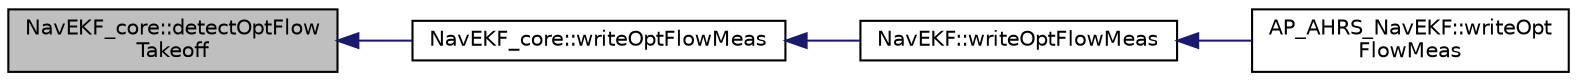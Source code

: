 digraph "NavEKF_core::detectOptFlowTakeoff"
{
 // INTERACTIVE_SVG=YES
  edge [fontname="Helvetica",fontsize="10",labelfontname="Helvetica",labelfontsize="10"];
  node [fontname="Helvetica",fontsize="10",shape=record];
  rankdir="LR";
  Node1 [label="NavEKF_core::detectOptFlow\lTakeoff",height=0.2,width=0.4,color="black", fillcolor="grey75", style="filled", fontcolor="black"];
  Node1 -> Node2 [dir="back",color="midnightblue",fontsize="10",style="solid",fontname="Helvetica"];
  Node2 [label="NavEKF_core::writeOptFlowMeas",height=0.2,width=0.4,color="black", fillcolor="white", style="filled",URL="$classNavEKF__core.html#aebd699b70cb4dd992dc2041458e52f3b"];
  Node2 -> Node3 [dir="back",color="midnightblue",fontsize="10",style="solid",fontname="Helvetica"];
  Node3 [label="NavEKF::writeOptFlowMeas",height=0.2,width=0.4,color="black", fillcolor="white", style="filled",URL="$classNavEKF.html#ad193e5aab03041673d4cfad9f7a2a6ba"];
  Node3 -> Node4 [dir="back",color="midnightblue",fontsize="10",style="solid",fontname="Helvetica"];
  Node4 [label="AP_AHRS_NavEKF::writeOpt\lFlowMeas",height=0.2,width=0.4,color="black", fillcolor="white", style="filled",URL="$classAP__AHRS__NavEKF.html#a36e51a27f7801ebd760cc93df22ca6bb"];
}
